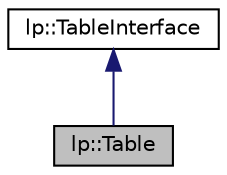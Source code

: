 digraph "lp::Table"
{
  edge [fontname="Helvetica",fontsize="10",labelfontname="Helvetica",labelfontsize="10"];
  node [fontname="Helvetica",fontsize="10",shape=record];
  Node2 [label="lp::Table",height=0.2,width=0.4,color="black", fillcolor="grey75", style="filled", fontcolor="black"];
  Node3 -> Node2 [dir="back",color="midnightblue",fontsize="10",style="solid",fontname="Helvetica"];
  Node3 [label="lp::TableInterface",height=0.2,width=0.4,color="black", fillcolor="white", style="filled",URL="$classlp_1_1TableInterface.html",tooltip="Specificatons of the pure virtual methods. "];
}
